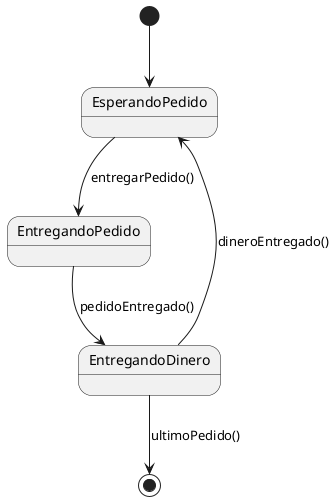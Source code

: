 @startuml Delivery
    [*] --> EsperandoPedido
    EsperandoPedido --> EntregandoPedido : entregarPedido()
    EntregandoPedido --> EntregandoDinero : pedidoEntregado()
    EntregandoDinero --> EsperandoPedido : dineroEntregado()
    EntregandoDinero --> [*] : ultimoPedido()
@endumld